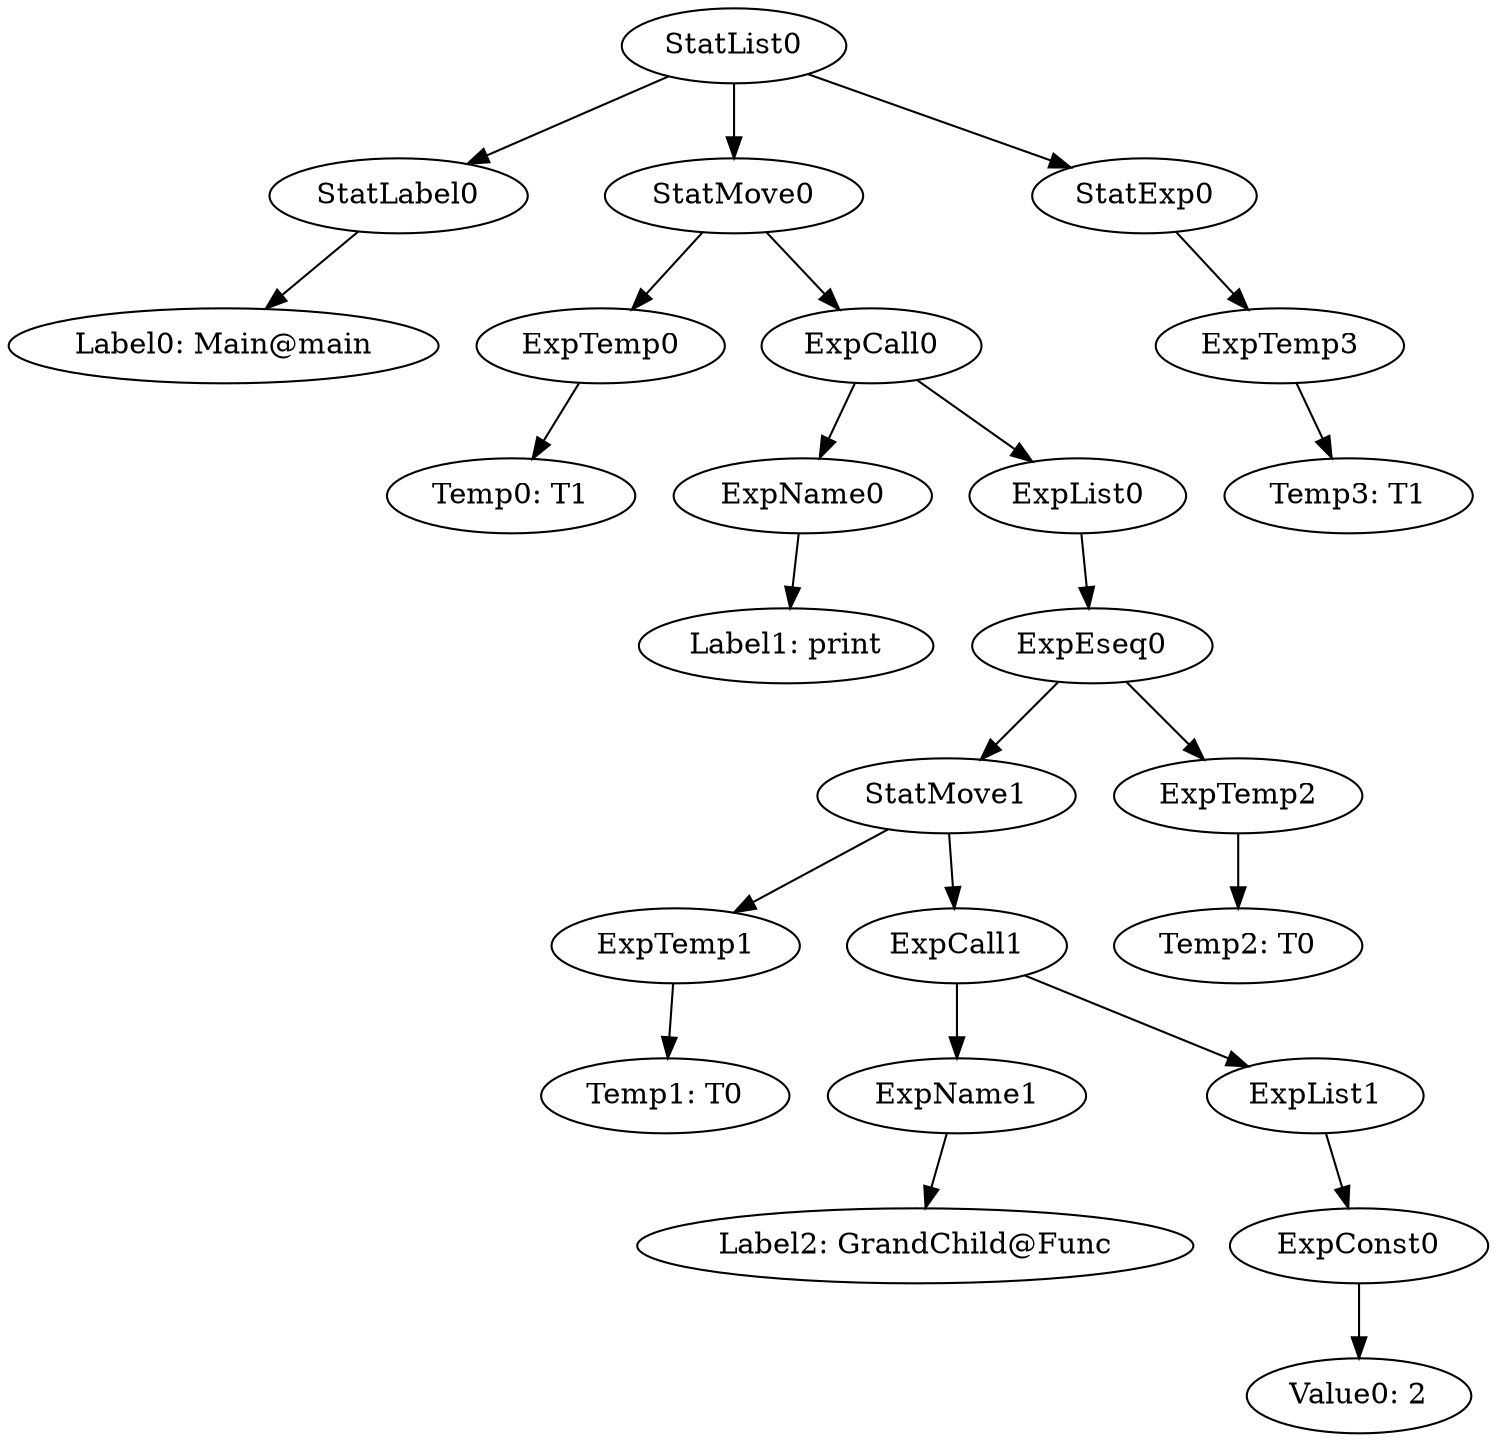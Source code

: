 digraph {
	ordering = out;
	ExpTemp3 -> "Temp3: T1";
	ExpTemp2 -> "Temp2: T0";
	ExpEseq0 -> StatMove1;
	ExpEseq0 -> ExpTemp2;
	ExpConst0 -> "Value0: 2";
	StatMove0 -> ExpTemp0;
	StatMove0 -> ExpCall0;
	ExpList0 -> ExpEseq0;
	ExpCall1 -> ExpName1;
	ExpCall1 -> ExpList1;
	StatExp0 -> ExpTemp3;
	ExpTemp0 -> "Temp0: T1";
	StatList0 -> StatLabel0;
	StatList0 -> StatMove0;
	StatList0 -> StatExp0;
	StatLabel0 -> "Label0: Main@main";
	ExpName0 -> "Label1: print";
	ExpCall0 -> ExpName0;
	ExpCall0 -> ExpList0;
	ExpTemp1 -> "Temp1: T0";
	ExpList1 -> ExpConst0;
	StatMove1 -> ExpTemp1;
	StatMove1 -> ExpCall1;
	ExpName1 -> "Label2: GrandChild@Func";
}

